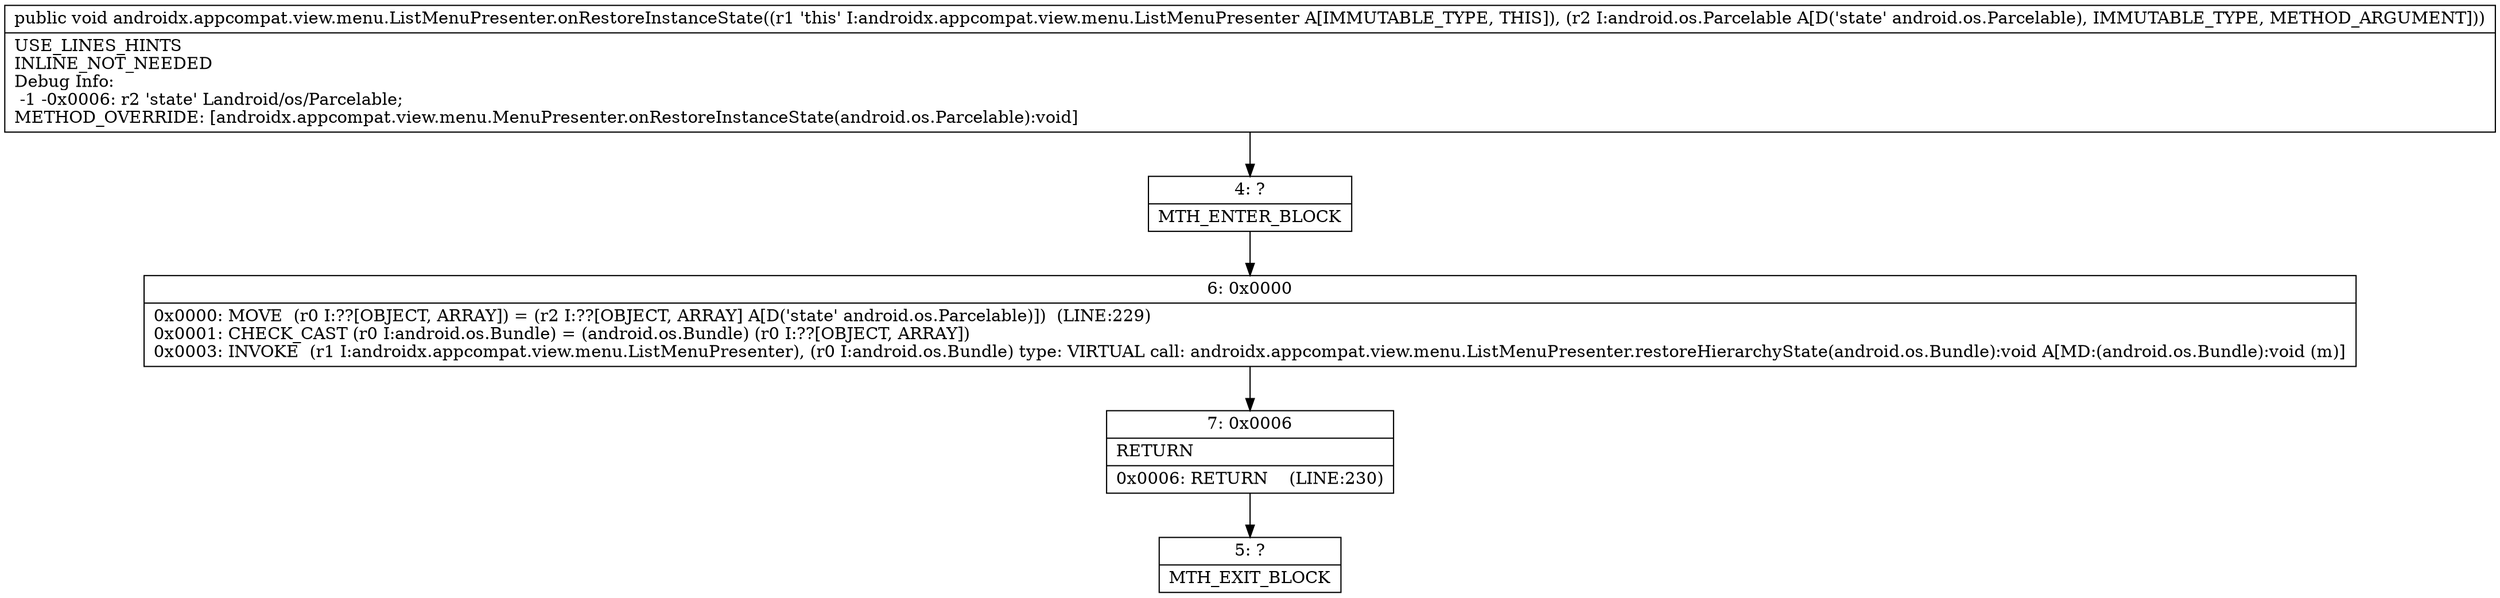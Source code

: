 digraph "CFG forandroidx.appcompat.view.menu.ListMenuPresenter.onRestoreInstanceState(Landroid\/os\/Parcelable;)V" {
Node_4 [shape=record,label="{4\:\ ?|MTH_ENTER_BLOCK\l}"];
Node_6 [shape=record,label="{6\:\ 0x0000|0x0000: MOVE  (r0 I:??[OBJECT, ARRAY]) = (r2 I:??[OBJECT, ARRAY] A[D('state' android.os.Parcelable)])  (LINE:229)\l0x0001: CHECK_CAST (r0 I:android.os.Bundle) = (android.os.Bundle) (r0 I:??[OBJECT, ARRAY]) \l0x0003: INVOKE  (r1 I:androidx.appcompat.view.menu.ListMenuPresenter), (r0 I:android.os.Bundle) type: VIRTUAL call: androidx.appcompat.view.menu.ListMenuPresenter.restoreHierarchyState(android.os.Bundle):void A[MD:(android.os.Bundle):void (m)]\l}"];
Node_7 [shape=record,label="{7\:\ 0x0006|RETURN\l|0x0006: RETURN    (LINE:230)\l}"];
Node_5 [shape=record,label="{5\:\ ?|MTH_EXIT_BLOCK\l}"];
MethodNode[shape=record,label="{public void androidx.appcompat.view.menu.ListMenuPresenter.onRestoreInstanceState((r1 'this' I:androidx.appcompat.view.menu.ListMenuPresenter A[IMMUTABLE_TYPE, THIS]), (r2 I:android.os.Parcelable A[D('state' android.os.Parcelable), IMMUTABLE_TYPE, METHOD_ARGUMENT]))  | USE_LINES_HINTS\lINLINE_NOT_NEEDED\lDebug Info:\l  \-1 \-0x0006: r2 'state' Landroid\/os\/Parcelable;\lMETHOD_OVERRIDE: [androidx.appcompat.view.menu.MenuPresenter.onRestoreInstanceState(android.os.Parcelable):void]\l}"];
MethodNode -> Node_4;Node_4 -> Node_6;
Node_6 -> Node_7;
Node_7 -> Node_5;
}

